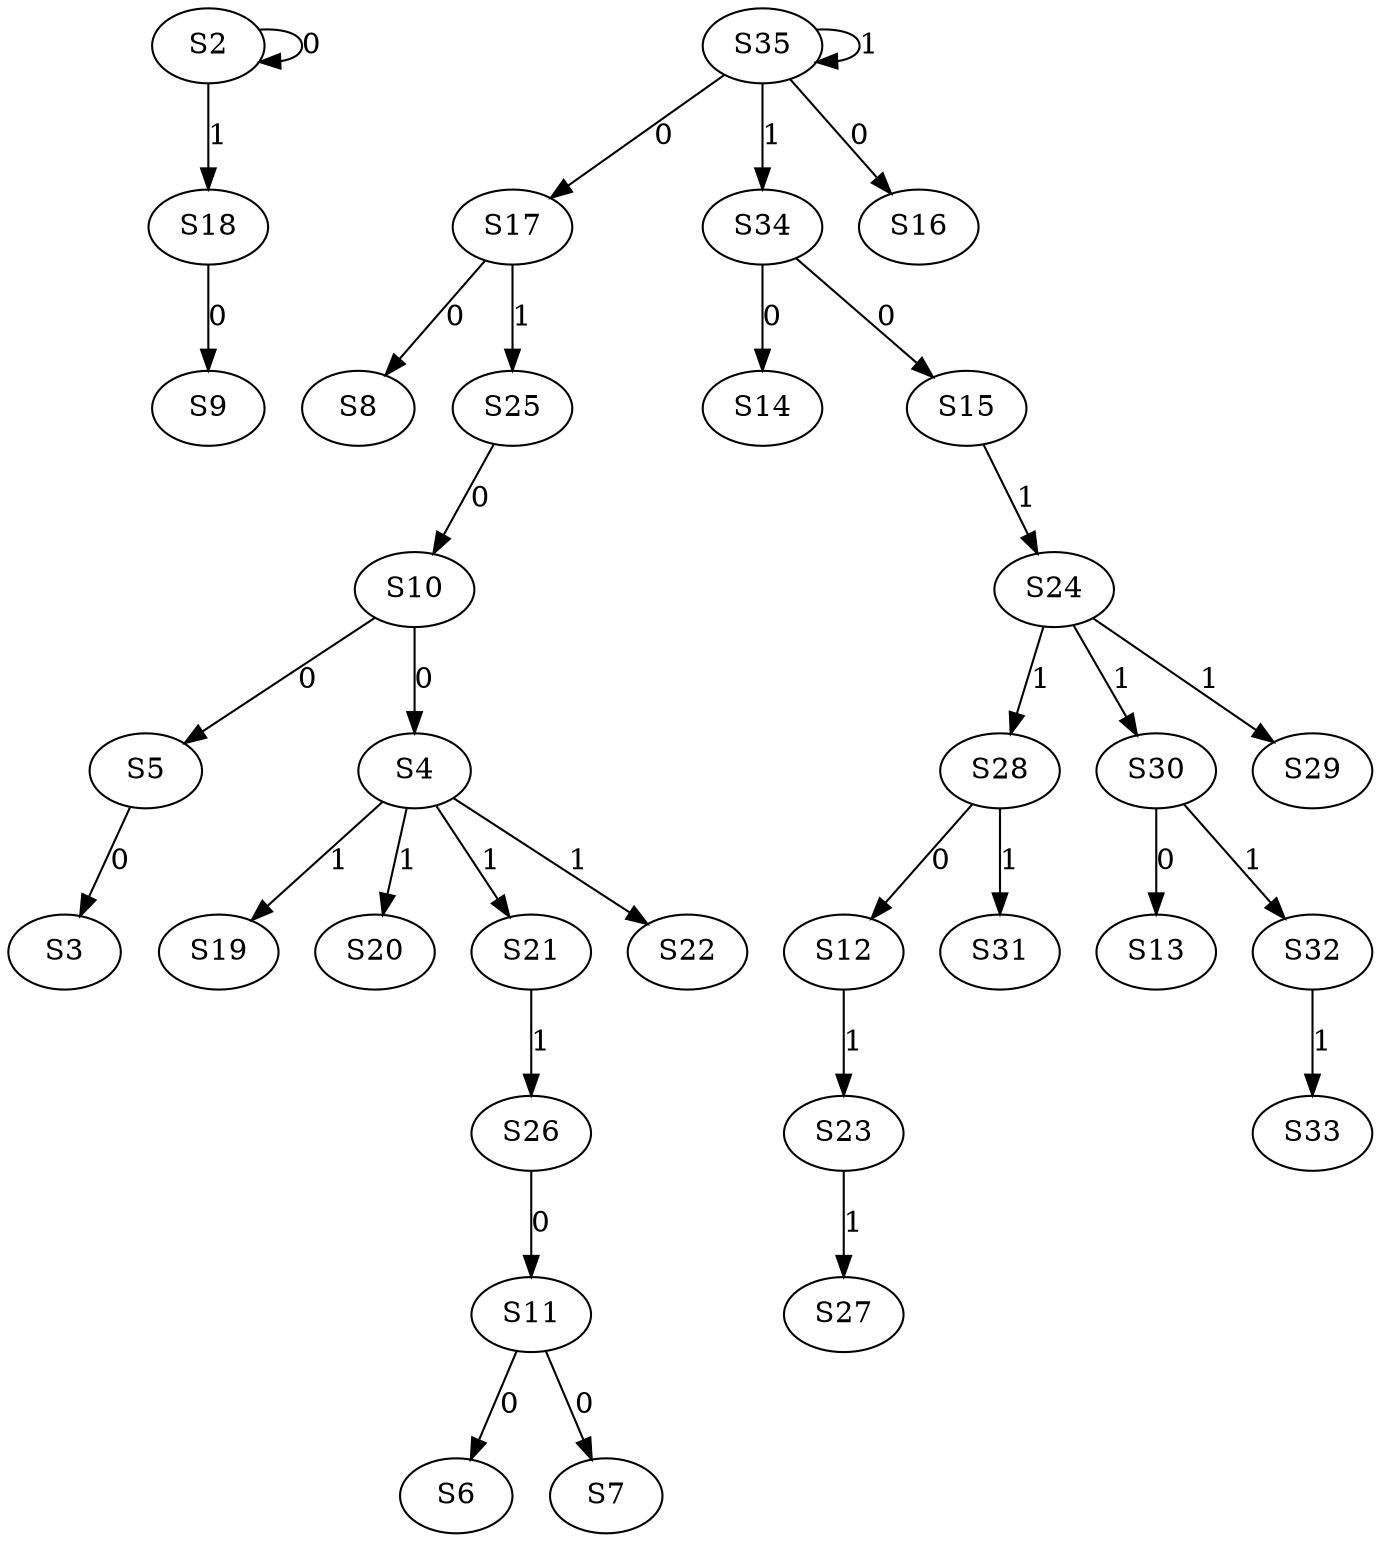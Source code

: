 strict digraph {
	S2 -> S2 [ label = 0 ];
	S5 -> S3 [ label = 0 ];
	S10 -> S4 [ label = 0 ];
	S10 -> S5 [ label = 0 ];
	S11 -> S6 [ label = 0 ];
	S11 -> S7 [ label = 0 ];
	S17 -> S8 [ label = 0 ];
	S18 -> S9 [ label = 0 ];
	S25 -> S10 [ label = 0 ];
	S26 -> S11 [ label = 0 ];
	S28 -> S12 [ label = 0 ];
	S30 -> S13 [ label = 0 ];
	S34 -> S14 [ label = 0 ];
	S34 -> S15 [ label = 0 ];
	S35 -> S16 [ label = 0 ];
	S35 -> S17 [ label = 0 ];
	S2 -> S18 [ label = 1 ];
	S4 -> S19 [ label = 1 ];
	S4 -> S20 [ label = 1 ];
	S4 -> S21 [ label = 1 ];
	S4 -> S22 [ label = 1 ];
	S12 -> S23 [ label = 1 ];
	S15 -> S24 [ label = 1 ];
	S17 -> S25 [ label = 1 ];
	S21 -> S26 [ label = 1 ];
	S23 -> S27 [ label = 1 ];
	S24 -> S28 [ label = 1 ];
	S24 -> S29 [ label = 1 ];
	S24 -> S30 [ label = 1 ];
	S28 -> S31 [ label = 1 ];
	S30 -> S32 [ label = 1 ];
	S32 -> S33 [ label = 1 ];
	S35 -> S34 [ label = 1 ];
	S35 -> S35 [ label = 1 ];
}